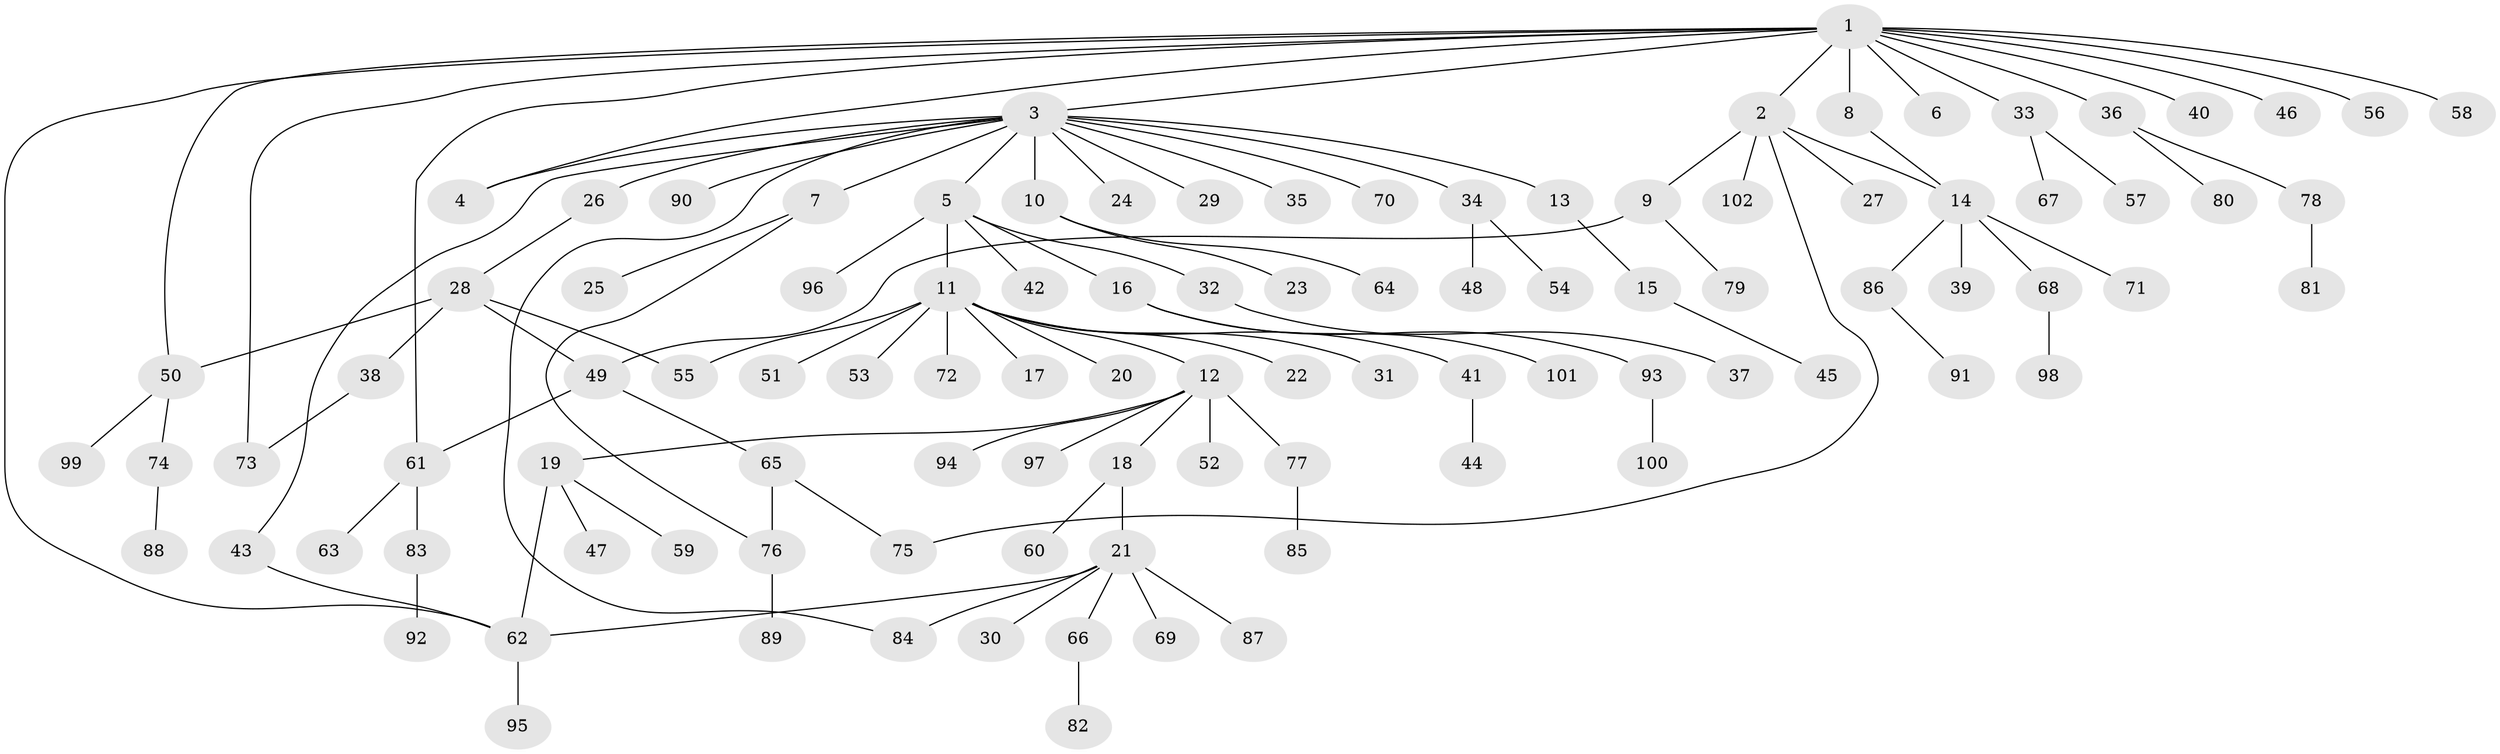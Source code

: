 // coarse degree distribution, {15: 0.012658227848101266, 10: 0.02531645569620253, 19: 0.012658227848101266, 2: 0.189873417721519, 1: 0.620253164556962, 4: 0.02531645569620253, 5: 0.02531645569620253, 9: 0.012658227848101266, 3: 0.06329113924050633, 7: 0.012658227848101266}
// Generated by graph-tools (version 1.1) at 2025/41/03/06/25 10:41:48]
// undirected, 102 vertices, 114 edges
graph export_dot {
graph [start="1"]
  node [color=gray90,style=filled];
  1;
  2;
  3;
  4;
  5;
  6;
  7;
  8;
  9;
  10;
  11;
  12;
  13;
  14;
  15;
  16;
  17;
  18;
  19;
  20;
  21;
  22;
  23;
  24;
  25;
  26;
  27;
  28;
  29;
  30;
  31;
  32;
  33;
  34;
  35;
  36;
  37;
  38;
  39;
  40;
  41;
  42;
  43;
  44;
  45;
  46;
  47;
  48;
  49;
  50;
  51;
  52;
  53;
  54;
  55;
  56;
  57;
  58;
  59;
  60;
  61;
  62;
  63;
  64;
  65;
  66;
  67;
  68;
  69;
  70;
  71;
  72;
  73;
  74;
  75;
  76;
  77;
  78;
  79;
  80;
  81;
  82;
  83;
  84;
  85;
  86;
  87;
  88;
  89;
  90;
  91;
  92;
  93;
  94;
  95;
  96;
  97;
  98;
  99;
  100;
  101;
  102;
  1 -- 2;
  1 -- 3;
  1 -- 4;
  1 -- 6;
  1 -- 8;
  1 -- 33;
  1 -- 36;
  1 -- 40;
  1 -- 46;
  1 -- 50;
  1 -- 56;
  1 -- 58;
  1 -- 61;
  1 -- 62;
  1 -- 73;
  2 -- 9;
  2 -- 14;
  2 -- 27;
  2 -- 75;
  2 -- 102;
  3 -- 4;
  3 -- 5;
  3 -- 7;
  3 -- 10;
  3 -- 13;
  3 -- 24;
  3 -- 26;
  3 -- 29;
  3 -- 34;
  3 -- 35;
  3 -- 43;
  3 -- 70;
  3 -- 84;
  3 -- 90;
  5 -- 11;
  5 -- 16;
  5 -- 32;
  5 -- 42;
  5 -- 96;
  7 -- 25;
  7 -- 76;
  8 -- 14;
  9 -- 49;
  9 -- 79;
  10 -- 23;
  10 -- 64;
  11 -- 12;
  11 -- 17;
  11 -- 20;
  11 -- 22;
  11 -- 31;
  11 -- 41;
  11 -- 51;
  11 -- 53;
  11 -- 55;
  11 -- 72;
  12 -- 18;
  12 -- 19;
  12 -- 52;
  12 -- 77;
  12 -- 94;
  12 -- 97;
  13 -- 15;
  14 -- 39;
  14 -- 68;
  14 -- 71;
  14 -- 86;
  15 -- 45;
  16 -- 93;
  16 -- 101;
  18 -- 21;
  18 -- 60;
  19 -- 47;
  19 -- 59;
  19 -- 62;
  21 -- 30;
  21 -- 62;
  21 -- 66;
  21 -- 69;
  21 -- 84;
  21 -- 87;
  26 -- 28;
  28 -- 38;
  28 -- 49;
  28 -- 50;
  28 -- 55;
  32 -- 37;
  33 -- 57;
  33 -- 67;
  34 -- 48;
  34 -- 54;
  36 -- 78;
  36 -- 80;
  38 -- 73;
  41 -- 44;
  43 -- 62;
  49 -- 61;
  49 -- 65;
  50 -- 74;
  50 -- 99;
  61 -- 63;
  61 -- 83;
  62 -- 95;
  65 -- 75;
  65 -- 76;
  66 -- 82;
  68 -- 98;
  74 -- 88;
  76 -- 89;
  77 -- 85;
  78 -- 81;
  83 -- 92;
  86 -- 91;
  93 -- 100;
}

